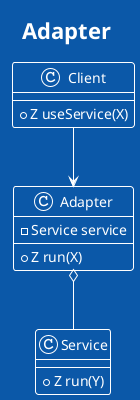 @startuml Adapter
title Adapter
!theme amiga

class Client {
  + Z useService(X)
}

class Adapter {
  - Service service
  + Z run(X)
}

class Service {
  + Z run(Y)
}

Client --> Adapter
Adapter o-- Service
@enduml